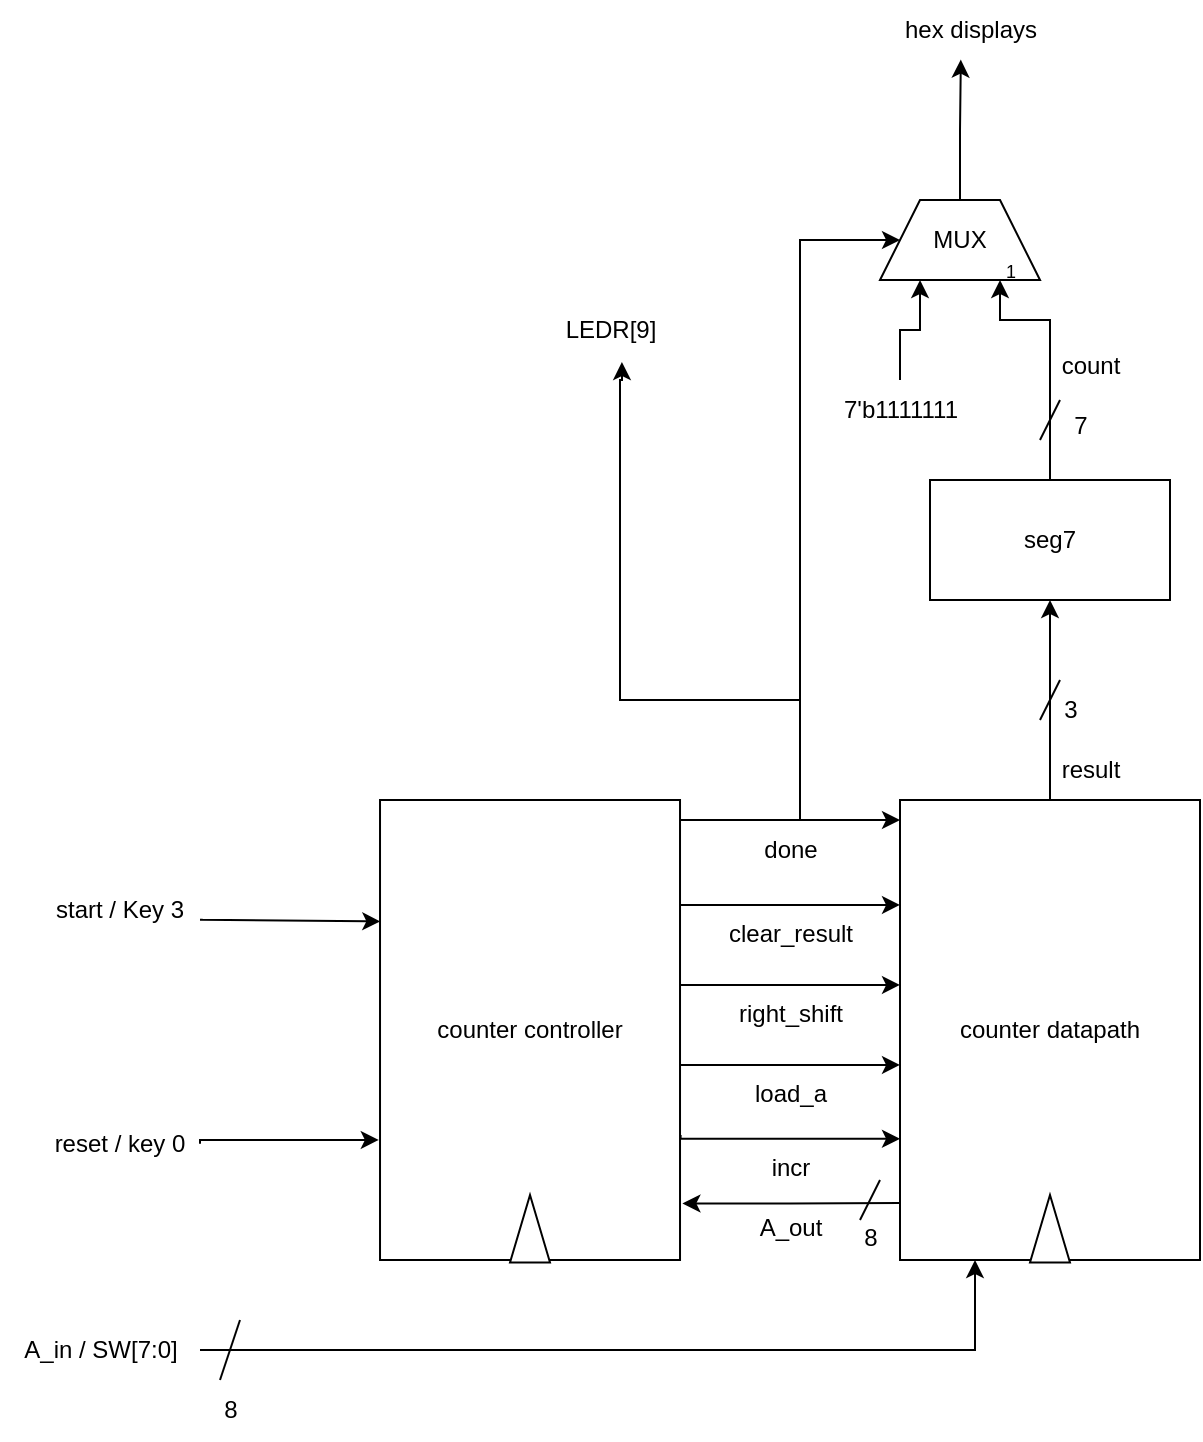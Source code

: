 <mxfile version="22.0.1" type="device">
  <diagram name="Page-1" id="V5FEJibJbFLJuYnV9K3m">
    <mxGraphModel dx="1294" dy="1802" grid="1" gridSize="10" guides="1" tooltips="1" connect="1" arrows="1" fold="1" page="1" pageScale="1" pageWidth="1100" pageHeight="850" math="0" shadow="0">
      <root>
        <mxCell id="0" />
        <mxCell id="1" parent="0" />
        <mxCell id="FK2mrB6mmfVpWCSHWsBe-110" style="edgeStyle=orthogonalEdgeStyle;rounded=0;orthogonalLoop=1;jettySize=auto;html=1;entryX=0.5;entryY=1;entryDx=0;entryDy=0;" parent="1" source="FK2mrB6mmfVpWCSHWsBe-84" target="FK2mrB6mmfVpWCSHWsBe-113" edge="1">
          <mxGeometry relative="1" as="geometry">
            <mxPoint x="645" y="180" as="targetPoint" />
          </mxGeometry>
        </mxCell>
        <mxCell id="FK2mrB6mmfVpWCSHWsBe-84" value="counter datapath" style="rounded=0;whiteSpace=wrap;html=1;" parent="1" vertex="1">
          <mxGeometry x="570" y="330" width="150" height="230" as="geometry" />
        </mxCell>
        <mxCell id="FK2mrB6mmfVpWCSHWsBe-93" style="edgeStyle=orthogonalEdgeStyle;rounded=0;orthogonalLoop=1;jettySize=auto;html=1;exitX=-0.004;exitY=0.739;exitDx=0;exitDy=0;entryX=1;entryY=0.5;entryDx=0;entryDy=0;endArrow=none;endFill=0;startArrow=classic;startFill=1;exitPerimeter=0;" parent="1" source="FK2mrB6mmfVpWCSHWsBe-85" target="FK2mrB6mmfVpWCSHWsBe-90" edge="1">
          <mxGeometry relative="1" as="geometry">
            <Array as="points">
              <mxPoint x="220" y="500" />
            </Array>
          </mxGeometry>
        </mxCell>
        <mxCell id="FK2mrB6mmfVpWCSHWsBe-94" style="edgeStyle=orthogonalEdgeStyle;rounded=0;orthogonalLoop=1;jettySize=auto;html=1;exitX=1.008;exitY=0.877;exitDx=0;exitDy=0;entryX=-0.001;entryY=0.876;entryDx=0;entryDy=0;endArrow=none;endFill=0;startArrow=classic;startFill=1;exitPerimeter=0;entryPerimeter=0;" parent="1" source="FK2mrB6mmfVpWCSHWsBe-85" target="FK2mrB6mmfVpWCSHWsBe-84" edge="1">
          <mxGeometry relative="1" as="geometry" />
        </mxCell>
        <mxCell id="FK2mrB6mmfVpWCSHWsBe-96" style="edgeStyle=orthogonalEdgeStyle;rounded=0;orthogonalLoop=1;jettySize=auto;html=1;exitX=1.002;exitY=0.383;exitDx=0;exitDy=0;exitPerimeter=0;" parent="1" edge="1">
          <mxGeometry relative="1" as="geometry">
            <mxPoint x="460.31" y="497.47" as="sourcePoint" />
            <mxPoint x="570.01" y="499.38" as="targetPoint" />
            <Array as="points">
              <mxPoint x="460.01" y="499.38" />
            </Array>
          </mxGeometry>
        </mxCell>
        <mxCell id="FK2mrB6mmfVpWCSHWsBe-108" style="edgeStyle=orthogonalEdgeStyle;rounded=0;orthogonalLoop=1;jettySize=auto;html=1;entryX=0.585;entryY=1.034;entryDx=0;entryDy=0;entryPerimeter=0;" parent="1" target="FK2mrB6mmfVpWCSHWsBe-118" edge="1">
          <mxGeometry relative="1" as="geometry">
            <mxPoint x="500" y="60" as="targetPoint" />
            <mxPoint x="520" y="280" as="sourcePoint" />
            <Array as="points">
              <mxPoint x="430" y="280" />
              <mxPoint x="430" y="120" />
              <mxPoint x="431" y="120" />
            </Array>
          </mxGeometry>
        </mxCell>
        <mxCell id="FK2mrB6mmfVpWCSHWsBe-85" value="counter controller" style="rounded=0;whiteSpace=wrap;html=1;" parent="1" vertex="1">
          <mxGeometry x="310.01" y="330" width="150" height="230" as="geometry" />
        </mxCell>
        <mxCell id="FK2mrB6mmfVpWCSHWsBe-87" value="" style="triangle;whiteSpace=wrap;html=1;rotation=-90;" parent="1" vertex="1">
          <mxGeometry x="368.13" y="534.38" width="33.75" height="20" as="geometry" />
        </mxCell>
        <mxCell id="FK2mrB6mmfVpWCSHWsBe-88" value="" style="triangle;whiteSpace=wrap;html=1;rotation=-90;" parent="1" vertex="1">
          <mxGeometry x="628.12" y="534.38" width="33.75" height="20" as="geometry" />
        </mxCell>
        <mxCell id="FK2mrB6mmfVpWCSHWsBe-92" style="edgeStyle=orthogonalEdgeStyle;rounded=0;orthogonalLoop=1;jettySize=auto;html=1;entryX=0.001;entryY=0.264;entryDx=0;entryDy=0;endArrow=classic;endFill=1;entryPerimeter=0;exitX=1.017;exitY=0.662;exitDx=0;exitDy=0;exitPerimeter=0;" parent="1" source="FK2mrB6mmfVpWCSHWsBe-89" target="FK2mrB6mmfVpWCSHWsBe-85" edge="1">
          <mxGeometry relative="1" as="geometry">
            <mxPoint x="220" y="383.75" as="sourcePoint" />
            <mxPoint x="310.0" y="386.25" as="targetPoint" />
            <Array as="points">
              <mxPoint x="220" y="390" />
            </Array>
          </mxGeometry>
        </mxCell>
        <mxCell id="FK2mrB6mmfVpWCSHWsBe-89" value="start / Key 3" style="text;html=1;strokeColor=none;fillColor=none;align=center;verticalAlign=middle;whiteSpace=wrap;rounded=0;" parent="1" vertex="1">
          <mxGeometry x="140" y="370" width="80" height="30" as="geometry" />
        </mxCell>
        <mxCell id="FK2mrB6mmfVpWCSHWsBe-90" value="reset / key 0" style="text;html=1;strokeColor=none;fillColor=none;align=center;verticalAlign=middle;whiteSpace=wrap;rounded=0;" parent="1" vertex="1">
          <mxGeometry x="140" y="486.91" width="80" height="30" as="geometry" />
        </mxCell>
        <mxCell id="FK2mrB6mmfVpWCSHWsBe-91" value="A_out" style="text;html=1;align=center;verticalAlign=middle;resizable=0;points=[];autosize=1;strokeColor=none;fillColor=none;" parent="1" vertex="1">
          <mxGeometry x="490" y="529.38" width="50" height="30" as="geometry" />
        </mxCell>
        <mxCell id="FK2mrB6mmfVpWCSHWsBe-98" value="incr" style="text;html=1;align=center;verticalAlign=middle;resizable=0;points=[];autosize=1;strokeColor=none;fillColor=none;" parent="1" vertex="1">
          <mxGeometry x="495.01" y="499.38" width="40" height="30" as="geometry" />
        </mxCell>
        <mxCell id="FK2mrB6mmfVpWCSHWsBe-99" value="load_a" style="text;html=1;align=center;verticalAlign=middle;resizable=0;points=[];autosize=1;strokeColor=none;fillColor=none;" parent="1" vertex="1">
          <mxGeometry x="485.01" y="462.47" width="60" height="30" as="geometry" />
        </mxCell>
        <mxCell id="FK2mrB6mmfVpWCSHWsBe-100" value="right_shift" style="text;html=1;align=center;verticalAlign=middle;resizable=0;points=[];autosize=1;strokeColor=none;fillColor=none;" parent="1" vertex="1">
          <mxGeometry x="475.01" y="422.47" width="80" height="30" as="geometry" />
        </mxCell>
        <mxCell id="FK2mrB6mmfVpWCSHWsBe-103" value="clear_result" style="text;html=1;align=center;verticalAlign=middle;resizable=0;points=[];autosize=1;strokeColor=none;fillColor=none;" parent="1" vertex="1">
          <mxGeometry x="470.01" y="382.47" width="90" height="30" as="geometry" />
        </mxCell>
        <mxCell id="FK2mrB6mmfVpWCSHWsBe-104" value="" style="edgeStyle=none;orthogonalLoop=1;jettySize=auto;html=1;rounded=0;" parent="1" edge="1">
          <mxGeometry width="80" relative="1" as="geometry">
            <mxPoint x="460.01" y="462.47" as="sourcePoint" />
            <mxPoint x="570.01" y="462.47" as="targetPoint" />
            <Array as="points" />
          </mxGeometry>
        </mxCell>
        <mxCell id="FK2mrB6mmfVpWCSHWsBe-105" value="" style="edgeStyle=none;orthogonalLoop=1;jettySize=auto;html=1;rounded=0;" parent="1" edge="1">
          <mxGeometry width="80" relative="1" as="geometry">
            <mxPoint x="460.01" y="422.47" as="sourcePoint" />
            <mxPoint x="570.01" y="422.47" as="targetPoint" />
            <Array as="points" />
          </mxGeometry>
        </mxCell>
        <mxCell id="FK2mrB6mmfVpWCSHWsBe-106" value="" style="edgeStyle=none;orthogonalLoop=1;jettySize=auto;html=1;rounded=0;" parent="1" edge="1">
          <mxGeometry width="80" relative="1" as="geometry">
            <mxPoint x="460.01" y="382.47" as="sourcePoint" />
            <mxPoint x="570.01" y="382.47" as="targetPoint" />
            <Array as="points" />
          </mxGeometry>
        </mxCell>
        <mxCell id="FK2mrB6mmfVpWCSHWsBe-109" value="result" style="text;html=1;align=center;verticalAlign=middle;resizable=0;points=[];autosize=1;strokeColor=none;fillColor=none;" parent="1" vertex="1">
          <mxGeometry x="640" y="300" width="50" height="30" as="geometry" />
        </mxCell>
        <mxCell id="FK2mrB6mmfVpWCSHWsBe-114" style="edgeStyle=orthogonalEdgeStyle;rounded=0;orthogonalLoop=1;jettySize=auto;html=1;entryX=0.75;entryY=1;entryDx=0;entryDy=0;" parent="1" source="FK2mrB6mmfVpWCSHWsBe-113" edge="1" target="48s3uPHNCMoWakt29dD2-1">
          <mxGeometry relative="1" as="geometry">
            <mxPoint x="645" y="100" as="targetPoint" />
            <Array as="points">
              <mxPoint x="645" y="90" />
              <mxPoint x="620" y="90" />
            </Array>
          </mxGeometry>
        </mxCell>
        <mxCell id="FK2mrB6mmfVpWCSHWsBe-113" value="seg7" style="whiteSpace=wrap;html=1;" parent="1" vertex="1">
          <mxGeometry x="585" y="170" width="120" height="60" as="geometry" />
        </mxCell>
        <mxCell id="FK2mrB6mmfVpWCSHWsBe-115" value="hex displays" style="text;html=1;align=center;verticalAlign=middle;resizable=0;points=[];autosize=1;strokeColor=none;fillColor=none;" parent="1" vertex="1">
          <mxGeometry x="560.01" y="-70" width="90" height="30" as="geometry" />
        </mxCell>
        <mxCell id="FK2mrB6mmfVpWCSHWsBe-117" value="" style="edgeStyle=orthogonalEdgeStyle;orthogonalLoop=1;jettySize=auto;html=1;rounded=0;entryX=0;entryY=0.5;entryDx=0;entryDy=0;" parent="1" target="48s3uPHNCMoWakt29dD2-1" edge="1">
          <mxGeometry width="100" relative="1" as="geometry">
            <mxPoint x="500" y="340" as="sourcePoint" />
            <mxPoint x="510" y="130" as="targetPoint" />
            <Array as="points">
              <mxPoint x="520" y="340" />
              <mxPoint x="520" y="50" />
            </Array>
          </mxGeometry>
        </mxCell>
        <mxCell id="FK2mrB6mmfVpWCSHWsBe-118" value="LEDR[9]" style="text;html=1;align=center;verticalAlign=middle;resizable=0;points=[];autosize=1;strokeColor=none;fillColor=none;" parent="1" vertex="1">
          <mxGeometry x="390" y="80" width="70" height="30" as="geometry" />
        </mxCell>
        <mxCell id="FK2mrB6mmfVpWCSHWsBe-119" value="count" style="text;html=1;align=center;verticalAlign=middle;resizable=0;points=[];autosize=1;strokeColor=none;fillColor=none;" parent="1" vertex="1">
          <mxGeometry x="640" y="98" width="50" height="30" as="geometry" />
        </mxCell>
        <mxCell id="FK2mrB6mmfVpWCSHWsBe-120" value="done" style="text;html=1;align=center;verticalAlign=middle;resizable=0;points=[];autosize=1;strokeColor=none;fillColor=none;" parent="1" vertex="1">
          <mxGeometry x="490" y="340" width="50" height="30" as="geometry" />
        </mxCell>
        <mxCell id="FK2mrB6mmfVpWCSHWsBe-121" value="" style="edgeStyle=none;orthogonalLoop=1;jettySize=auto;html=1;rounded=0;" parent="1" edge="1">
          <mxGeometry width="80" relative="1" as="geometry">
            <mxPoint x="460.01" y="340" as="sourcePoint" />
            <mxPoint x="570.01" y="340" as="targetPoint" />
            <Array as="points" />
          </mxGeometry>
        </mxCell>
        <mxCell id="FK2mrB6mmfVpWCSHWsBe-123" value="" style="endArrow=none;html=1;rounded=0;" parent="1" edge="1">
          <mxGeometry width="50" height="50" relative="1" as="geometry">
            <mxPoint x="640" y="290" as="sourcePoint" />
            <mxPoint x="650" y="270" as="targetPoint" />
          </mxGeometry>
        </mxCell>
        <mxCell id="FK2mrB6mmfVpWCSHWsBe-124" value="3" style="text;html=1;align=center;verticalAlign=middle;resizable=0;points=[];autosize=1;strokeColor=none;fillColor=none;" parent="1" vertex="1">
          <mxGeometry x="640" y="270" width="30" height="30" as="geometry" />
        </mxCell>
        <mxCell id="FK2mrB6mmfVpWCSHWsBe-125" value="" style="endArrow=none;html=1;rounded=0;" parent="1" edge="1">
          <mxGeometry width="50" height="50" relative="1" as="geometry">
            <mxPoint x="550" y="540" as="sourcePoint" />
            <mxPoint x="560" y="520" as="targetPoint" />
          </mxGeometry>
        </mxCell>
        <mxCell id="FK2mrB6mmfVpWCSHWsBe-126" value="8" style="text;html=1;align=center;verticalAlign=middle;resizable=0;points=[];autosize=1;strokeColor=none;fillColor=none;" parent="1" vertex="1">
          <mxGeometry x="540" y="534.38" width="30" height="30" as="geometry" />
        </mxCell>
        <mxCell id="FK2mrB6mmfVpWCSHWsBe-128" style="edgeStyle=orthogonalEdgeStyle;rounded=0;orthogonalLoop=1;jettySize=auto;html=1;entryX=0.25;entryY=1;entryDx=0;entryDy=0;" parent="1" source="FK2mrB6mmfVpWCSHWsBe-127" target="FK2mrB6mmfVpWCSHWsBe-84" edge="1">
          <mxGeometry relative="1" as="geometry" />
        </mxCell>
        <mxCell id="FK2mrB6mmfVpWCSHWsBe-127" value="A_in / SW[7:0]" style="text;html=1;align=center;verticalAlign=middle;resizable=0;points=[];autosize=1;strokeColor=none;fillColor=none;" parent="1" vertex="1">
          <mxGeometry x="120" y="590" width="100" height="30" as="geometry" />
        </mxCell>
        <mxCell id="FK2mrB6mmfVpWCSHWsBe-129" value="" style="endArrow=none;html=1;rounded=0;" parent="1" edge="1">
          <mxGeometry width="50" height="50" relative="1" as="geometry">
            <mxPoint x="230" y="620" as="sourcePoint" />
            <mxPoint x="240" y="590" as="targetPoint" />
          </mxGeometry>
        </mxCell>
        <mxCell id="FK2mrB6mmfVpWCSHWsBe-131" value="8" style="text;html=1;align=center;verticalAlign=middle;resizable=0;points=[];autosize=1;strokeColor=none;fillColor=none;" parent="1" vertex="1">
          <mxGeometry x="220" y="620" width="30" height="30" as="geometry" />
        </mxCell>
        <mxCell id="48s3uPHNCMoWakt29dD2-1" value="MUX" style="shape=trapezoid;perimeter=trapezoidPerimeter;whiteSpace=wrap;html=1;fixedSize=1;" vertex="1" parent="1">
          <mxGeometry x="560.01" y="30" width="80" height="40" as="geometry" />
        </mxCell>
        <mxCell id="48s3uPHNCMoWakt29dD2-3" style="edgeStyle=orthogonalEdgeStyle;rounded=0;orthogonalLoop=1;jettySize=auto;html=1;entryX=0.25;entryY=1;entryDx=0;entryDy=0;" edge="1" parent="1" source="48s3uPHNCMoWakt29dD2-2" target="48s3uPHNCMoWakt29dD2-1">
          <mxGeometry relative="1" as="geometry" />
        </mxCell>
        <mxCell id="48s3uPHNCMoWakt29dD2-2" value="7&#39;b1111111" style="text;html=1;align=center;verticalAlign=middle;resizable=0;points=[];autosize=1;strokeColor=none;fillColor=none;" vertex="1" parent="1">
          <mxGeometry x="530" y="120" width="80" height="30" as="geometry" />
        </mxCell>
        <mxCell id="48s3uPHNCMoWakt29dD2-4" value="" style="endArrow=none;html=1;rounded=0;" edge="1" parent="1">
          <mxGeometry width="50" height="50" relative="1" as="geometry">
            <mxPoint x="640" y="150" as="sourcePoint" />
            <mxPoint x="650" y="130" as="targetPoint" />
          </mxGeometry>
        </mxCell>
        <mxCell id="48s3uPHNCMoWakt29dD2-5" value="7" style="text;html=1;align=center;verticalAlign=middle;resizable=0;points=[];autosize=1;strokeColor=none;fillColor=none;" vertex="1" parent="1">
          <mxGeometry x="645" y="128" width="30" height="30" as="geometry" />
        </mxCell>
        <mxCell id="48s3uPHNCMoWakt29dD2-6" style="edgeStyle=orthogonalEdgeStyle;rounded=0;orthogonalLoop=1;jettySize=auto;html=1;entryX=0.449;entryY=0.993;entryDx=0;entryDy=0;entryPerimeter=0;" edge="1" parent="1" source="48s3uPHNCMoWakt29dD2-1" target="FK2mrB6mmfVpWCSHWsBe-115">
          <mxGeometry relative="1" as="geometry" />
        </mxCell>
        <mxCell id="48s3uPHNCMoWakt29dD2-7" value="&lt;font style=&quot;font-size: 9px;&quot;&gt;1&lt;/font&gt;" style="text;html=1;align=center;verticalAlign=middle;resizable=0;points=[];autosize=1;strokeColor=none;fillColor=none;" vertex="1" parent="1">
          <mxGeometry x="610" y="50" width="30" height="30" as="geometry" />
        </mxCell>
      </root>
    </mxGraphModel>
  </diagram>
</mxfile>
